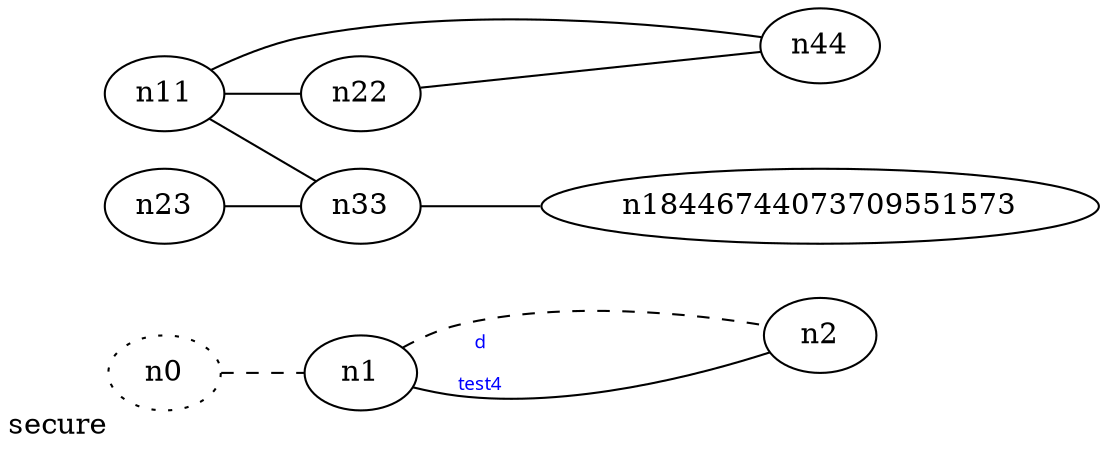 graph test4 {
	rankdir=LR;
	fontcolor=blue; /* c0; c1; c0 -- c1 */
	n0 [style=dotted, xlabel="secure"];
	n0 -- n1 -- n2[style=dashed];
	n1 -- n2 [fontname="comic sans", label="d\n\l\G", fontcolor=blue, fontsize=9];
	n11 -- n22;
	n11 -- n33;
	n11 -- n44;
	n23 -- n33;
	n22 -- n44;
	n33 -- n18446744073709551573;
}
